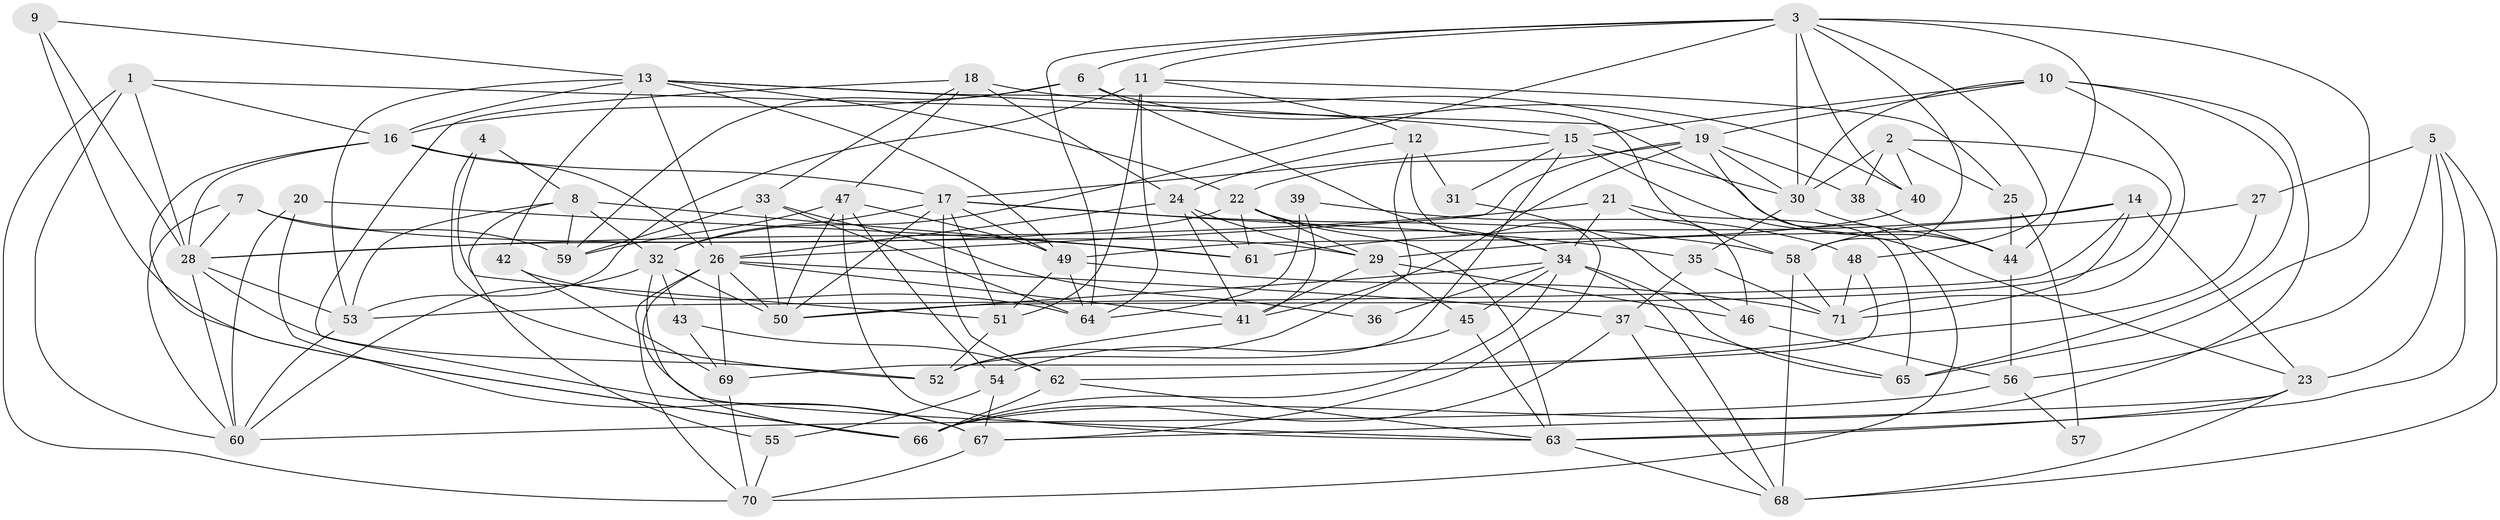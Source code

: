 // original degree distribution, {6: 0.11347517730496454, 2: 0.14184397163120568, 4: 0.28368794326241137, 5: 0.19858156028368795, 3: 0.23404255319148937, 7: 0.02127659574468085, 8: 0.0070921985815602835}
// Generated by graph-tools (version 1.1) at 2025/02/03/09/25 03:02:04]
// undirected, 71 vertices, 194 edges
graph export_dot {
graph [start="1"]
  node [color=gray90,style=filled];
  1;
  2;
  3;
  4;
  5;
  6;
  7;
  8;
  9;
  10;
  11;
  12;
  13;
  14;
  15;
  16;
  17;
  18;
  19;
  20;
  21;
  22;
  23;
  24;
  25;
  26;
  27;
  28;
  29;
  30;
  31;
  32;
  33;
  34;
  35;
  36;
  37;
  38;
  39;
  40;
  41;
  42;
  43;
  44;
  45;
  46;
  47;
  48;
  49;
  50;
  51;
  52;
  53;
  54;
  55;
  56;
  57;
  58;
  59;
  60;
  61;
  62;
  63;
  64;
  65;
  66;
  67;
  68;
  69;
  70;
  71;
  1 -- 16 [weight=1.0];
  1 -- 28 [weight=1.0];
  1 -- 44 [weight=1.0];
  1 -- 60 [weight=1.0];
  1 -- 70 [weight=1.0];
  2 -- 25 [weight=1.0];
  2 -- 30 [weight=1.0];
  2 -- 38 [weight=1.0];
  2 -- 40 [weight=1.0];
  2 -- 50 [weight=1.0];
  3 -- 6 [weight=1.0];
  3 -- 11 [weight=1.0];
  3 -- 30 [weight=1.0];
  3 -- 32 [weight=1.0];
  3 -- 40 [weight=1.0];
  3 -- 44 [weight=1.0];
  3 -- 48 [weight=1.0];
  3 -- 58 [weight=1.0];
  3 -- 64 [weight=1.0];
  3 -- 65 [weight=1.0];
  4 -- 8 [weight=1.0];
  4 -- 51 [weight=1.0];
  4 -- 52 [weight=1.0];
  5 -- 23 [weight=1.0];
  5 -- 27 [weight=1.0];
  5 -- 56 [weight=1.0];
  5 -- 63 [weight=1.0];
  5 -- 68 [weight=1.0];
  6 -- 16 [weight=1.0];
  6 -- 34 [weight=1.0];
  6 -- 40 [weight=1.0];
  6 -- 59 [weight=1.0];
  7 -- 28 [weight=1.0];
  7 -- 29 [weight=1.0];
  7 -- 59 [weight=1.0];
  7 -- 60 [weight=1.0];
  8 -- 32 [weight=2.0];
  8 -- 53 [weight=1.0];
  8 -- 55 [weight=1.0];
  8 -- 59 [weight=1.0];
  8 -- 61 [weight=1.0];
  9 -- 13 [weight=1.0];
  9 -- 28 [weight=1.0];
  9 -- 66 [weight=1.0];
  10 -- 15 [weight=1.0];
  10 -- 19 [weight=1.0];
  10 -- 30 [weight=1.0];
  10 -- 65 [weight=1.0];
  10 -- 66 [weight=1.0];
  10 -- 71 [weight=1.0];
  11 -- 12 [weight=1.0];
  11 -- 25 [weight=1.0];
  11 -- 51 [weight=2.0];
  11 -- 53 [weight=1.0];
  11 -- 64 [weight=1.0];
  12 -- 24 [weight=1.0];
  12 -- 31 [weight=1.0];
  12 -- 52 [weight=1.0];
  12 -- 67 [weight=1.0];
  13 -- 15 [weight=1.0];
  13 -- 16 [weight=1.0];
  13 -- 22 [weight=1.0];
  13 -- 26 [weight=1.0];
  13 -- 42 [weight=1.0];
  13 -- 49 [weight=1.0];
  13 -- 53 [weight=1.0];
  13 -- 58 [weight=1.0];
  14 -- 23 [weight=1.0];
  14 -- 53 [weight=1.0];
  14 -- 58 [weight=1.0];
  14 -- 61 [weight=1.0];
  14 -- 71 [weight=1.0];
  15 -- 17 [weight=1.0];
  15 -- 23 [weight=1.0];
  15 -- 30 [weight=2.0];
  15 -- 31 [weight=1.0];
  15 -- 52 [weight=1.0];
  16 -- 17 [weight=1.0];
  16 -- 26 [weight=1.0];
  16 -- 28 [weight=1.0];
  16 -- 66 [weight=1.0];
  17 -- 32 [weight=1.0];
  17 -- 35 [weight=1.0];
  17 -- 49 [weight=1.0];
  17 -- 50 [weight=1.0];
  17 -- 51 [weight=1.0];
  17 -- 58 [weight=1.0];
  17 -- 62 [weight=1.0];
  18 -- 19 [weight=1.0];
  18 -- 24 [weight=1.0];
  18 -- 33 [weight=1.0];
  18 -- 47 [weight=1.0];
  18 -- 67 [weight=1.0];
  19 -- 22 [weight=1.0];
  19 -- 26 [weight=1.0];
  19 -- 30 [weight=1.0];
  19 -- 38 [weight=2.0];
  19 -- 41 [weight=1.0];
  19 -- 70 [weight=1.0];
  20 -- 60 [weight=1.0];
  20 -- 61 [weight=2.0];
  20 -- 67 [weight=1.0];
  21 -- 28 [weight=2.0];
  21 -- 34 [weight=1.0];
  21 -- 46 [weight=1.0];
  21 -- 65 [weight=1.0];
  22 -- 28 [weight=1.0];
  22 -- 29 [weight=1.0];
  22 -- 34 [weight=1.0];
  22 -- 61 [weight=1.0];
  22 -- 63 [weight=1.0];
  23 -- 63 [weight=1.0];
  23 -- 67 [weight=1.0];
  23 -- 68 [weight=1.0];
  24 -- 26 [weight=1.0];
  24 -- 29 [weight=1.0];
  24 -- 41 [weight=1.0];
  24 -- 61 [weight=1.0];
  25 -- 44 [weight=1.0];
  25 -- 57 [weight=1.0];
  26 -- 37 [weight=1.0];
  26 -- 41 [weight=1.0];
  26 -- 50 [weight=1.0];
  26 -- 66 [weight=1.0];
  26 -- 69 [weight=1.0];
  26 -- 70 [weight=1.0];
  27 -- 29 [weight=1.0];
  27 -- 62 [weight=1.0];
  28 -- 52 [weight=1.0];
  28 -- 53 [weight=1.0];
  28 -- 60 [weight=1.0];
  29 -- 41 [weight=1.0];
  29 -- 45 [weight=1.0];
  29 -- 46 [weight=1.0];
  30 -- 35 [weight=1.0];
  30 -- 44 [weight=1.0];
  31 -- 46 [weight=1.0];
  32 -- 43 [weight=1.0];
  32 -- 50 [weight=1.0];
  32 -- 60 [weight=1.0];
  32 -- 63 [weight=1.0];
  33 -- 36 [weight=1.0];
  33 -- 50 [weight=1.0];
  33 -- 59 [weight=1.0];
  33 -- 64 [weight=1.0];
  34 -- 36 [weight=2.0];
  34 -- 45 [weight=1.0];
  34 -- 50 [weight=1.0];
  34 -- 65 [weight=1.0];
  34 -- 66 [weight=1.0];
  34 -- 68 [weight=1.0];
  35 -- 37 [weight=1.0];
  35 -- 71 [weight=1.0];
  37 -- 65 [weight=1.0];
  37 -- 66 [weight=1.0];
  37 -- 68 [weight=1.0];
  38 -- 44 [weight=2.0];
  39 -- 41 [weight=1.0];
  39 -- 48 [weight=1.0];
  39 -- 64 [weight=1.0];
  40 -- 49 [weight=2.0];
  41 -- 52 [weight=1.0];
  42 -- 64 [weight=1.0];
  42 -- 69 [weight=1.0];
  43 -- 62 [weight=1.0];
  43 -- 69 [weight=1.0];
  44 -- 56 [weight=1.0];
  45 -- 54 [weight=1.0];
  45 -- 63 [weight=1.0];
  46 -- 56 [weight=1.0];
  47 -- 49 [weight=1.0];
  47 -- 50 [weight=1.0];
  47 -- 54 [weight=1.0];
  47 -- 59 [weight=1.0];
  47 -- 63 [weight=1.0];
  48 -- 69 [weight=1.0];
  48 -- 71 [weight=1.0];
  49 -- 51 [weight=1.0];
  49 -- 64 [weight=1.0];
  49 -- 71 [weight=2.0];
  51 -- 52 [weight=2.0];
  53 -- 60 [weight=1.0];
  54 -- 55 [weight=1.0];
  54 -- 67 [weight=1.0];
  55 -- 70 [weight=1.0];
  56 -- 57 [weight=1.0];
  56 -- 60 [weight=1.0];
  58 -- 68 [weight=1.0];
  58 -- 71 [weight=1.0];
  62 -- 63 [weight=1.0];
  62 -- 66 [weight=1.0];
  63 -- 68 [weight=1.0];
  67 -- 70 [weight=2.0];
  69 -- 70 [weight=2.0];
}
